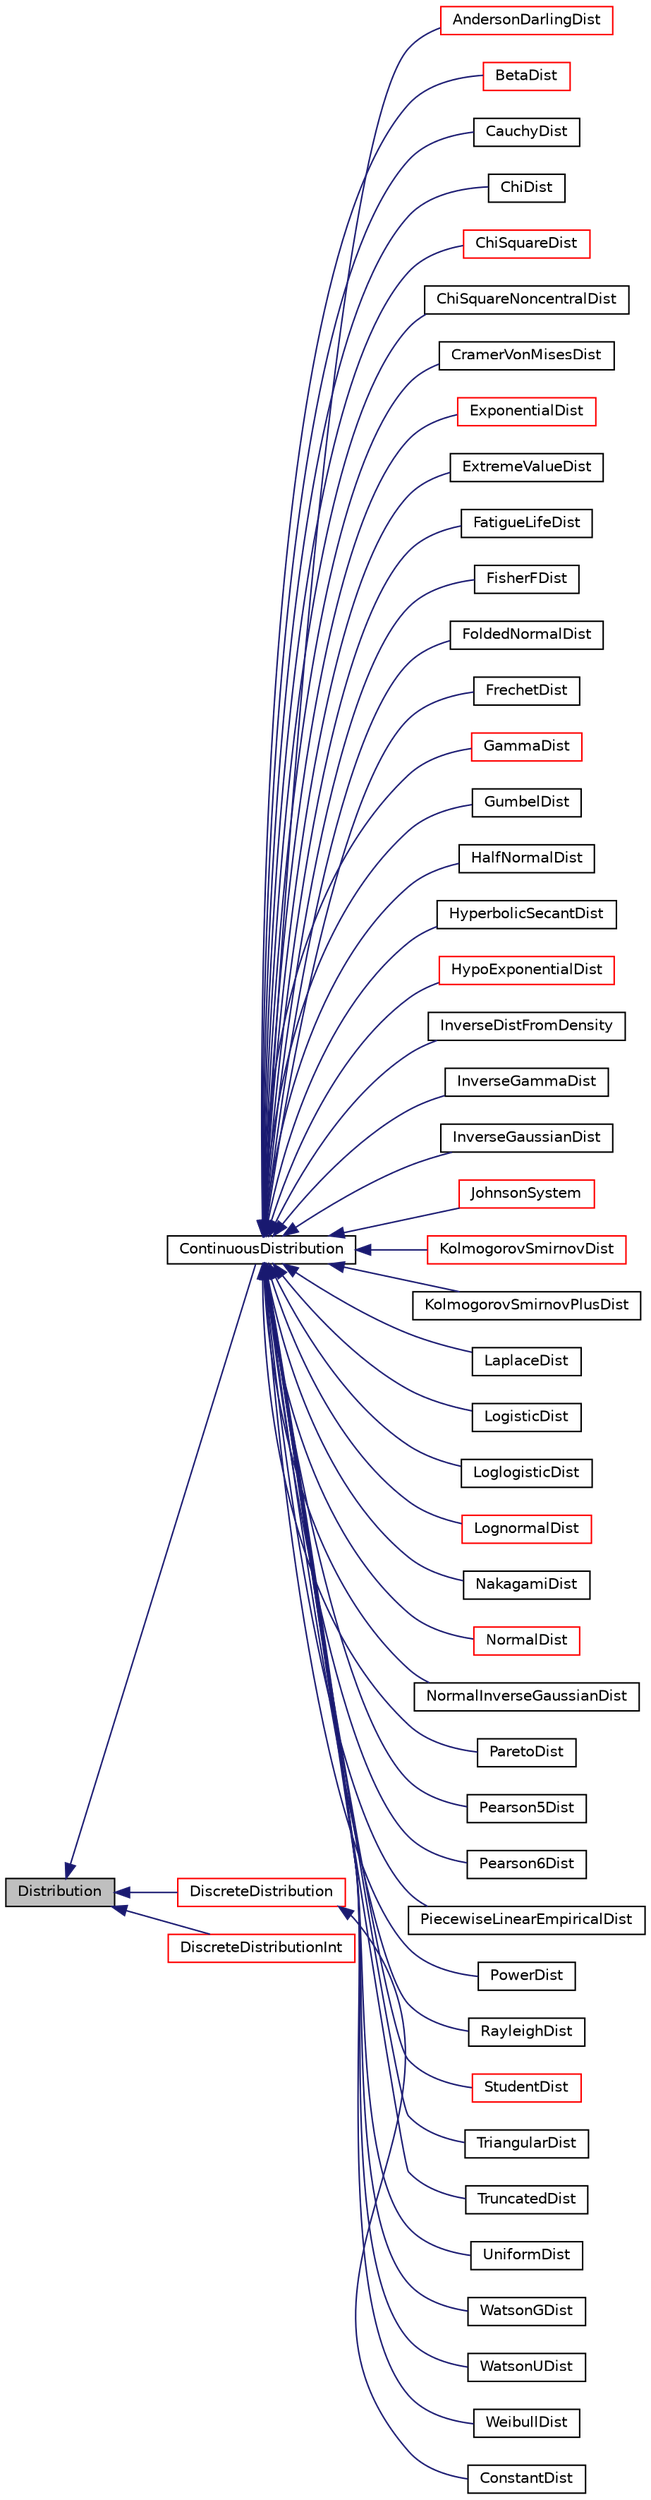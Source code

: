 digraph "Distribution"
{
 // INTERACTIVE_SVG=YES
  bgcolor="transparent";
  edge [fontname="Helvetica",fontsize="10",labelfontname="Helvetica",labelfontsize="10"];
  node [fontname="Helvetica",fontsize="10",shape=record];
  rankdir="LR";
  Node0 [label="Distribution",height=0.2,width=0.4,color="black", fillcolor="grey75", style="filled", fontcolor="black"];
  Node0 -> Node1 [dir="back",color="midnightblue",fontsize="10",style="solid",fontname="Helvetica"];
  Node1 [label="ContinuousDistribution",height=0.2,width=0.4,color="black",URL="$d3/d71/classumontreal_1_1ssj_1_1probdist_1_1ContinuousDistribution.html",tooltip="Classes implementing continuous distributions should inherit from this base class. "];
  Node1 -> Node2 [dir="back",color="midnightblue",fontsize="10",style="solid",fontname="Helvetica"];
  Node2 [label="AndersonDarlingDist",height=0.2,width=0.4,color="red",URL="$d2/d19/classumontreal_1_1ssj_1_1probdist_1_1AndersonDarlingDist.html",tooltip="Extends the class ContinuousDistribution for the Anderson–Darling distribution (see ..."];
  Node1 -> Node4 [dir="back",color="midnightblue",fontsize="10",style="solid",fontname="Helvetica"];
  Node4 [label="BetaDist",height=0.2,width=0.4,color="red",URL="$d4/d07/classumontreal_1_1ssj_1_1probdist_1_1BetaDist.html",tooltip="Extends the class ContinuousDistribution for the beta distribution   (page 210) with shape parameter..."];
  Node1 -> Node6 [dir="back",color="midnightblue",fontsize="10",style="solid",fontname="Helvetica"];
  Node6 [label="CauchyDist",height=0.2,width=0.4,color="black",URL="$d6/d94/classumontreal_1_1ssj_1_1probdist_1_1CauchyDist.html",tooltip="Extends the class ContinuousDistribution for the Cauchy distribution   (page 299) with location para..."];
  Node1 -> Node7 [dir="back",color="midnightblue",fontsize="10",style="solid",fontname="Helvetica"];
  Node7 [label="ChiDist",height=0.2,width=0.4,color="black",URL="$de/d70/classumontreal_1_1ssj_1_1probdist_1_1ChiDist.html",tooltip="Extends the class ContinuousDistribution for the chi distribution   (page 417) with shape parameter ..."];
  Node1 -> Node8 [dir="back",color="midnightblue",fontsize="10",style="solid",fontname="Helvetica"];
  Node8 [label="ChiSquareDist",height=0.2,width=0.4,color="red",URL="$df/d0c/classumontreal_1_1ssj_1_1probdist_1_1ChiSquareDist.html",tooltip="Extends the class ContinuousDistribution for the chi-square distribution with  degrees of freedom..."];
  Node1 -> Node10 [dir="back",color="midnightblue",fontsize="10",style="solid",fontname="Helvetica"];
  Node10 [label="ChiSquareNoncentralDist",height=0.2,width=0.4,color="black",URL="$d1/d13/classumontreal_1_1ssj_1_1probdist_1_1ChiSquareNoncentralDist.html",tooltip="Extends the class ContinuousDistribution for the noncentral chi-square distribution with  degrees of ..."];
  Node1 -> Node11 [dir="back",color="midnightblue",fontsize="10",style="solid",fontname="Helvetica"];
  Node11 [label="CramerVonMisesDist",height=0.2,width=0.4,color="black",URL="$df/d6c/classumontreal_1_1ssj_1_1probdist_1_1CramerVonMisesDist.html",tooltip="Extends the class ContinuousDistribution for the Cramér-von Mises distribution (see ..."];
  Node1 -> Node12 [dir="back",color="midnightblue",fontsize="10",style="solid",fontname="Helvetica"];
  Node12 [label="ExponentialDist",height=0.2,width=0.4,color="red",URL="$d6/d55/classumontreal_1_1ssj_1_1probdist_1_1ExponentialDist.html",tooltip="Extends the class ContinuousDistribution for the exponential distribution   (page 494) with mean  wh..."];
  Node1 -> Node14 [dir="back",color="midnightblue",fontsize="10",style="solid",fontname="Helvetica"];
  Node14 [label="ExtremeValueDist",height=0.2,width=0.4,color="black",URL="$d2/dfd/classumontreal_1_1ssj_1_1probdist_1_1ExtremeValueDist.html",tooltip="This class has been replaced by GumbelDist . "];
  Node1 -> Node15 [dir="back",color="midnightblue",fontsize="10",style="solid",fontname="Helvetica"];
  Node15 [label="FatigueLifeDist",height=0.2,width=0.4,color="black",URL="$d9/d36/classumontreal_1_1ssj_1_1probdist_1_1FatigueLifeDist.html",tooltip="Extends the class ContinuousDistribution for the fatigue life distribution   with location parameter..."];
  Node1 -> Node16 [dir="back",color="midnightblue",fontsize="10",style="solid",fontname="Helvetica"];
  Node16 [label="FisherFDist",height=0.2,width=0.4,color="black",URL="$d2/dba/classumontreal_1_1ssj_1_1probdist_1_1FisherFDist.html",tooltip="Extends the class ContinuousDistribution for the Fisher F distribution with  and  degrees of freedom..."];
  Node1 -> Node17 [dir="back",color="midnightblue",fontsize="10",style="solid",fontname="Helvetica"];
  Node17 [label="FoldedNormalDist",height=0.2,width=0.4,color="black",URL="$d7/d62/classumontreal_1_1ssj_1_1probdist_1_1FoldedNormalDist.html",tooltip="Extends the class ContinuousDistribution for the folded normal distribution with parameters  and ..."];
  Node1 -> Node18 [dir="back",color="midnightblue",fontsize="10",style="solid",fontname="Helvetica"];
  Node18 [label="FrechetDist",height=0.2,width=0.4,color="black",URL="$d4/d41/classumontreal_1_1ssj_1_1probdist_1_1FrechetDist.html",tooltip="Extends the class ContinuousDistribution for the Fréchet distribution   (page 3), with location parameter , scale parameter , and shape parameter , where we use the notation . "];
  Node1 -> Node19 [dir="back",color="midnightblue",fontsize="10",style="solid",fontname="Helvetica"];
  Node19 [label="GammaDist",height=0.2,width=0.4,color="red",URL="$d7/dfd/classumontreal_1_1ssj_1_1probdist_1_1GammaDist.html",tooltip="Extends the class ContinuousDistribution for the gamma distribution   (page 337) with shape paramete..."];
  Node1 -> Node22 [dir="back",color="midnightblue",fontsize="10",style="solid",fontname="Helvetica"];
  Node22 [label="GumbelDist",height=0.2,width=0.4,color="black",URL="$d0/d3b/classumontreal_1_1ssj_1_1probdist_1_1GumbelDist.html",tooltip="Extends the class ContinuousDistribution for the Gumbel distribution   (page 2), with location param..."];
  Node1 -> Node23 [dir="back",color="midnightblue",fontsize="10",style="solid",fontname="Helvetica"];
  Node23 [label="HalfNormalDist",height=0.2,width=0.4,color="black",URL="$d2/d2c/classumontreal_1_1ssj_1_1probdist_1_1HalfNormalDist.html",tooltip="Extends the class ContinuousDistribution for the half-normal distribution with parameters  and ..."];
  Node1 -> Node24 [dir="back",color="midnightblue",fontsize="10",style="solid",fontname="Helvetica"];
  Node24 [label="HyperbolicSecantDist",height=0.2,width=0.4,color="black",URL="$de/d5b/classumontreal_1_1ssj_1_1probdist_1_1HyperbolicSecantDist.html",tooltip="Extends the class ContinuousDistribution for the hyperbolic secant distribution with location paramet..."];
  Node1 -> Node25 [dir="back",color="midnightblue",fontsize="10",style="solid",fontname="Helvetica"];
  Node25 [label="HypoExponentialDist",height=0.2,width=0.4,color="red",URL="$da/d03/classumontreal_1_1ssj_1_1probdist_1_1HypoExponentialDist.html",tooltip="This class implements the hypoexponential distribution, also called the generalized Erlang distributi..."];
  Node1 -> Node28 [dir="back",color="midnightblue",fontsize="10",style="solid",fontname="Helvetica"];
  Node28 [label="InverseDistFromDensity",height=0.2,width=0.4,color="black",URL="$d6/d41/classumontreal_1_1ssj_1_1probdist_1_1InverseDistFromDensity.html",tooltip="Implements a method for computing the inverse of an arbitrary continuous distribution function when o..."];
  Node1 -> Node29 [dir="back",color="midnightblue",fontsize="10",style="solid",fontname="Helvetica"];
  Node29 [label="InverseGammaDist",height=0.2,width=0.4,color="black",URL="$d7/d35/classumontreal_1_1ssj_1_1probdist_1_1InverseGammaDist.html",tooltip="Extends the class ContinuousDistribution for the inverse gamma distribution with shape parameter  and..."];
  Node1 -> Node30 [dir="back",color="midnightblue",fontsize="10",style="solid",fontname="Helvetica"];
  Node30 [label="InverseGaussianDist",height=0.2,width=0.4,color="black",URL="$db/d0b/classumontreal_1_1ssj_1_1probdist_1_1InverseGaussianDist.html",tooltip="Extends the class ContinuousDistribution for the inverse Gaussian distribution with location paramete..."];
  Node1 -> Node31 [dir="back",color="midnightblue",fontsize="10",style="solid",fontname="Helvetica"];
  Node31 [label="JohnsonSystem",height=0.2,width=0.4,color="red",URL="$d0/d84/classumontreal_1_1ssj_1_1probdist_1_1JohnsonSystem.html",tooltip="This class contains common parameters and methods for the Johnson system of distributions ..."];
  Node1 -> Node35 [dir="back",color="midnightblue",fontsize="10",style="solid",fontname="Helvetica"];
  Node35 [label="KolmogorovSmirnovDist",height=0.2,width=0.4,color="red",URL="$de/d46/classumontreal_1_1ssj_1_1probdist_1_1KolmogorovSmirnovDist.html",tooltip="Extends the class ContinuousDistribution for the Kolmogorov-Smirnov distribution with parameter   ..."];
  Node1 -> Node37 [dir="back",color="midnightblue",fontsize="10",style="solid",fontname="Helvetica"];
  Node37 [label="KolmogorovSmirnovPlusDist",height=0.2,width=0.4,color="black",URL="$d2/d49/classumontreal_1_1ssj_1_1probdist_1_1KolmogorovSmirnovPlusDist.html",tooltip="Extends the class ContinuousDistribution for the Kolmogorov–Smirnov+ distribution (see ..."];
  Node1 -> Node38 [dir="back",color="midnightblue",fontsize="10",style="solid",fontname="Helvetica"];
  Node38 [label="LaplaceDist",height=0.2,width=0.4,color="black",URL="$da/dc7/classumontreal_1_1ssj_1_1probdist_1_1LaplaceDist.html",tooltip="Extends the class ContinuousDistribution for the Laplace distribution (see, e.g.,   (page 165))..."];
  Node1 -> Node39 [dir="back",color="midnightblue",fontsize="10",style="solid",fontname="Helvetica"];
  Node39 [label="LogisticDist",height=0.2,width=0.4,color="black",URL="$db/d07/classumontreal_1_1ssj_1_1probdist_1_1LogisticDist.html",tooltip="Extends the class ContinuousDistribution for the logistic distribution (e.g.,   (page 115))..."];
  Node1 -> Node40 [dir="back",color="midnightblue",fontsize="10",style="solid",fontname="Helvetica"];
  Node40 [label="LoglogisticDist",height=0.2,width=0.4,color="black",URL="$d8/d9e/classumontreal_1_1ssj_1_1probdist_1_1LoglogisticDist.html",tooltip="Extends the class ContinuousDistribution for the Log-Logistic distribution with shape parameter  and ..."];
  Node1 -> Node41 [dir="back",color="midnightblue",fontsize="10",style="solid",fontname="Helvetica"];
  Node41 [label="LognormalDist",height=0.2,width=0.4,color="red",URL="$df/d2a/classumontreal_1_1ssj_1_1probdist_1_1LognormalDist.html",tooltip="Extends the class ContinuousDistribution for the lognormal distribution  . "];
  Node1 -> Node43 [dir="back",color="midnightblue",fontsize="10",style="solid",fontname="Helvetica"];
  Node43 [label="NakagamiDist",height=0.2,width=0.4,color="black",URL="$d5/d04/classumontreal_1_1ssj_1_1probdist_1_1NakagamiDist.html",tooltip="Extends the class ContinuousDistribution for the Nakagami distribution with location parameter ..."];
  Node1 -> Node44 [dir="back",color="midnightblue",fontsize="10",style="solid",fontname="Helvetica"];
  Node44 [label="NormalDist",height=0.2,width=0.4,color="red",URL="$d9/d24/classumontreal_1_1ssj_1_1probdist_1_1NormalDist.html",tooltip="Extends the class ContinuousDistribution for the normal distribution (e.g.,   (page 80))..."];
  Node1 -> Node46 [dir="back",color="midnightblue",fontsize="10",style="solid",fontname="Helvetica"];
  Node46 [label="NormalInverseGaussianDist",height=0.2,width=0.4,color="black",URL="$d1/dcb/classumontreal_1_1ssj_1_1probdist_1_1NormalInverseGaussianDist.html",tooltip="Extends the class ContinuousDistribution for the normal inverse gaussian distribution with location p..."];
  Node1 -> Node47 [dir="back",color="midnightblue",fontsize="10",style="solid",fontname="Helvetica"];
  Node47 [label="ParetoDist",height=0.2,width=0.4,color="black",URL="$d0/d98/classumontreal_1_1ssj_1_1probdist_1_1ParetoDist.html",tooltip="Extends the class ContinuousDistribution for a distribution from the Pareto family, with shape parameter  and location parameter    (page 574). "];
  Node1 -> Node48 [dir="back",color="midnightblue",fontsize="10",style="solid",fontname="Helvetica"];
  Node48 [label="Pearson5Dist",height=0.2,width=0.4,color="black",URL="$d2/d34/classumontreal_1_1ssj_1_1probdist_1_1Pearson5Dist.html",tooltip="THIS CLASS HAS BEEN RENAMED InverseGammaDist . "];
  Node1 -> Node49 [dir="back",color="midnightblue",fontsize="10",style="solid",fontname="Helvetica"];
  Node49 [label="Pearson6Dist",height=0.2,width=0.4,color="black",URL="$d0/d0f/classumontreal_1_1ssj_1_1probdist_1_1Pearson6Dist.html",tooltip="Extends the class ContinuousDistribution for the Pearson type VI distribution with shape parameters  ..."];
  Node1 -> Node50 [dir="back",color="midnightblue",fontsize="10",style="solid",fontname="Helvetica"];
  Node50 [label="PiecewiseLinearEmpiricalDist",height=0.2,width=0.4,color="black",URL="$da/dc9/classumontreal_1_1ssj_1_1probdist_1_1PiecewiseLinearEmpiricalDist.html",tooltip="Extends the class ContinuousDistribution for a piecewise-linear approximation of the empirical distri..."];
  Node1 -> Node51 [dir="back",color="midnightblue",fontsize="10",style="solid",fontname="Helvetica"];
  Node51 [label="PowerDist",height=0.2,width=0.4,color="black",URL="$d5/d01/classumontreal_1_1ssj_1_1probdist_1_1PowerDist.html",tooltip="Extends the class ContinuousDistribution for the power distribution   (page 161) with shape paramete..."];
  Node1 -> Node52 [dir="back",color="midnightblue",fontsize="10",style="solid",fontname="Helvetica"];
  Node52 [label="RayleighDist",height=0.2,width=0.4,color="black",URL="$d0/d6b/classumontreal_1_1ssj_1_1probdist_1_1RayleighDist.html",tooltip="This class extends the class ContinuousDistribution for the Rayleigh distribution   with location pa..."];
  Node1 -> Node53 [dir="back",color="midnightblue",fontsize="10",style="solid",fontname="Helvetica"];
  Node53 [label="StudentDist",height=0.2,width=0.4,color="red",URL="$d7/d9f/classumontreal_1_1ssj_1_1probdist_1_1StudentDist.html",tooltip="Extends the class ContinuousDistribution for the Student -distribution   (page 362) with  degrees of..."];
  Node1 -> Node55 [dir="back",color="midnightblue",fontsize="10",style="solid",fontname="Helvetica"];
  Node55 [label="TriangularDist",height=0.2,width=0.4,color="black",URL="$d4/d92/classumontreal_1_1ssj_1_1probdist_1_1TriangularDist.html",tooltip="Extends the class ContinuousDistribution for the triangular distribution (see   (page 297) and   (p..."];
  Node1 -> Node56 [dir="back",color="midnightblue",fontsize="10",style="solid",fontname="Helvetica"];
  Node56 [label="TruncatedDist",height=0.2,width=0.4,color="black",URL="$d9/df4/classumontreal_1_1ssj_1_1probdist_1_1TruncatedDist.html",tooltip="This container class takes an arbitrary continuous distribution and truncates it to an interval ..."];
  Node1 -> Node57 [dir="back",color="midnightblue",fontsize="10",style="solid",fontname="Helvetica"];
  Node57 [label="UniformDist",height=0.2,width=0.4,color="black",URL="$da/de8/classumontreal_1_1ssj_1_1probdist_1_1UniformDist.html",tooltip="Extends the class ContinuousDistribution for the uniform distribution   (page 276) over the interval..."];
  Node1 -> Node58 [dir="back",color="midnightblue",fontsize="10",style="solid",fontname="Helvetica"];
  Node58 [label="WatsonGDist",height=0.2,width=0.4,color="black",URL="$de/de7/classumontreal_1_1ssj_1_1probdist_1_1WatsonGDist.html",tooltip="Extends the class ContinuousDistribution for the Watson  distribution (see ,  ). ..."];
  Node1 -> Node59 [dir="back",color="midnightblue",fontsize="10",style="solid",fontname="Helvetica"];
  Node59 [label="WatsonUDist",height=0.2,width=0.4,color="black",URL="$da/d81/classumontreal_1_1ssj_1_1probdist_1_1WatsonUDist.html",tooltip="Extends the class ContinuousDistribution for the Watson U distribution (see , ,  ). "];
  Node1 -> Node60 [dir="back",color="midnightblue",fontsize="10",style="solid",fontname="Helvetica"];
  Node60 [label="WeibullDist",height=0.2,width=0.4,color="black",URL="$d1/db1/classumontreal_1_1ssj_1_1probdist_1_1WeibullDist.html",tooltip="This class extends the class ContinuousDistribution for the Weibull distribution   (page 628) with s..."];
  Node0 -> Node61 [dir="back",color="midnightblue",fontsize="10",style="solid",fontname="Helvetica"];
  Node61 [label="DiscreteDistribution",height=0.2,width=0.4,color="red",URL="$d5/dda/classumontreal_1_1ssj_1_1probdist_1_1DiscreteDistribution.html",tooltip="This class implements discrete distributions over a finite set of real numbers (also over integers as..."];
  Node61 -> Node62 [dir="back",color="midnightblue",fontsize="10",style="solid",fontname="Helvetica"];
  Node62 [label="ConstantDist",height=0.2,width=0.4,color="black",URL="$de/d74/classumontreal_1_1ssj_1_1probdist_1_1ConstantDist.html",tooltip="Represents a constant discrete distribution taking a single real value with probability 1..."];
  Node0 -> Node64 [dir="back",color="midnightblue",fontsize="10",style="solid",fontname="Helvetica"];
  Node64 [label="DiscreteDistributionInt",height=0.2,width=0.4,color="red",URL="$dd/d33/classumontreal_1_1ssj_1_1probdist_1_1DiscreteDistributionInt.html",tooltip="Classes implementing discrete distributions over the integers should inherit from this class..."];
}
